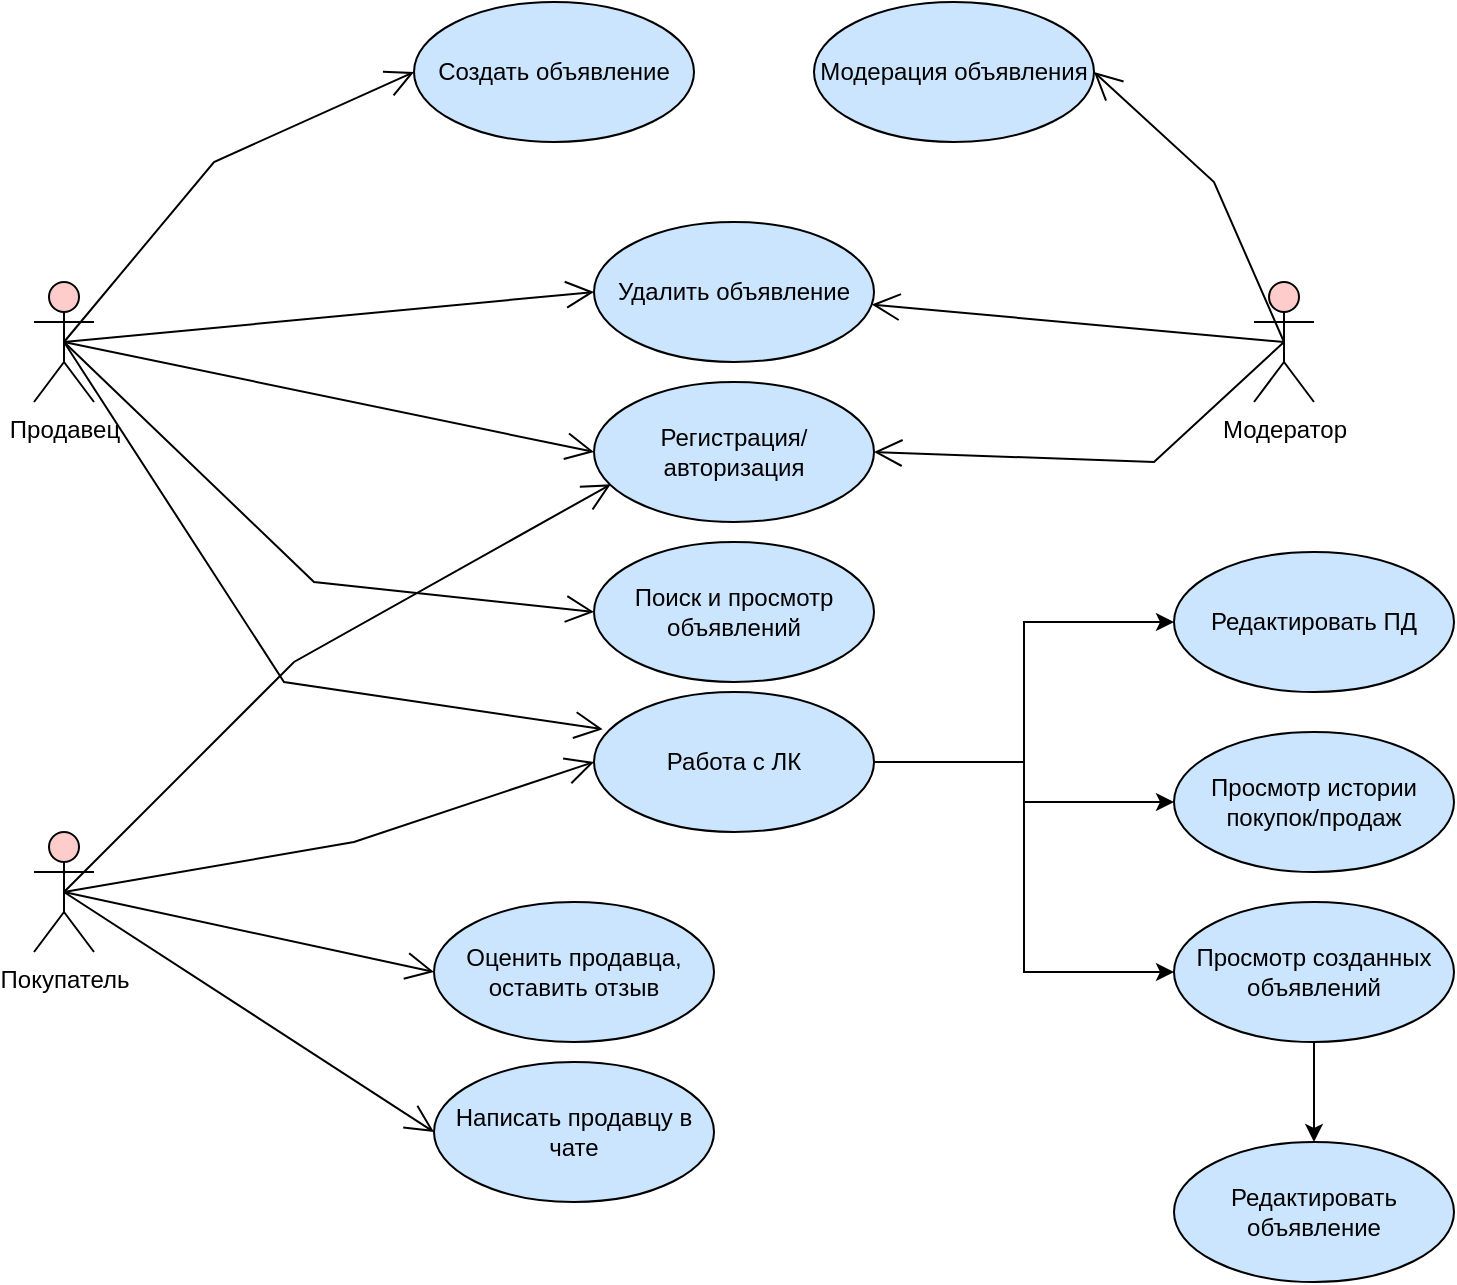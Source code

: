 <mxfile version="24.7.12">
  <diagram name="Страница — 1" id="XbhaRMvbgBUAfG1FVDC6">
    <mxGraphModel dx="1050" dy="522" grid="1" gridSize="10" guides="1" tooltips="1" connect="1" arrows="1" fold="1" page="1" pageScale="1" pageWidth="850" pageHeight="1100" math="0" shadow="0">
      <root>
        <mxCell id="0" />
        <mxCell id="1" parent="0" />
        <mxCell id="dU1Klx8uRn8quiLchciM-1" value="Продавец&lt;div&gt;&lt;br&gt;&lt;/div&gt;" style="shape=umlActor;verticalLabelPosition=bottom;verticalAlign=top;html=1;fillColor=#FFCCCC;" vertex="1" parent="1">
          <mxGeometry x="40" y="220" width="30" height="60" as="geometry" />
        </mxCell>
        <mxCell id="dU1Klx8uRn8quiLchciM-2" value="Поиск и просмотр объявлений" style="ellipse;whiteSpace=wrap;html=1;fillColor=#CCE5FF;" vertex="1" parent="1">
          <mxGeometry x="320" y="350" width="140" height="70" as="geometry" />
        </mxCell>
        <mxCell id="dU1Klx8uRn8quiLchciM-3" value="Регистрация/авторизация" style="ellipse;whiteSpace=wrap;html=1;fillColor=#CCE5FF;" vertex="1" parent="1">
          <mxGeometry x="320" y="270" width="140" height="70" as="geometry" />
        </mxCell>
        <mxCell id="dU1Klx8uRn8quiLchciM-4" value="Написать продавцу в чате" style="ellipse;whiteSpace=wrap;html=1;fillColor=#CCE5FF;" vertex="1" parent="1">
          <mxGeometry x="240" y="610" width="140" height="70" as="geometry" />
        </mxCell>
        <mxCell id="dU1Klx8uRn8quiLchciM-5" value="Оценить продавца, оставить отзыв" style="ellipse;whiteSpace=wrap;html=1;fillColor=#CCE5FF;" vertex="1" parent="1">
          <mxGeometry x="240" y="530" width="140" height="70" as="geometry" />
        </mxCell>
        <mxCell id="dU1Klx8uRn8quiLchciM-6" value="&lt;div&gt;Модератор&lt;/div&gt;" style="shape=umlActor;verticalLabelPosition=bottom;verticalAlign=top;html=1;fillColor=#FFCCCC;" vertex="1" parent="1">
          <mxGeometry x="650" y="220" width="30" height="60" as="geometry" />
        </mxCell>
        <mxCell id="dU1Klx8uRn8quiLchciM-7" value="" style="endArrow=open;endFill=1;endSize=12;html=1;rounded=0;exitX=0.5;exitY=0.5;exitDx=0;exitDy=0;exitPerimeter=0;entryX=0;entryY=0.5;entryDx=0;entryDy=0;" edge="1" parent="1" source="dU1Klx8uRn8quiLchciM-1" target="dU1Klx8uRn8quiLchciM-2">
          <mxGeometry width="160" relative="1" as="geometry">
            <mxPoint x="300" y="430" as="sourcePoint" />
            <mxPoint x="270" y="240" as="targetPoint" />
            <Array as="points">
              <mxPoint x="180" y="370" />
            </Array>
          </mxGeometry>
        </mxCell>
        <mxCell id="dU1Klx8uRn8quiLchciM-8" value="" style="endArrow=open;endFill=1;endSize=12;html=1;rounded=0;exitX=0.5;exitY=0.5;exitDx=0;exitDy=0;exitPerimeter=0;entryX=0;entryY=0.5;entryDx=0;entryDy=0;" edge="1" parent="1" source="dU1Klx8uRn8quiLchciM-19" target="dU1Klx8uRn8quiLchciM-5">
          <mxGeometry width="160" relative="1" as="geometry">
            <mxPoint x="60" y="339.5" as="sourcePoint" />
            <mxPoint x="260" y="339.5" as="targetPoint" />
          </mxGeometry>
        </mxCell>
        <mxCell id="dU1Klx8uRn8quiLchciM-9" value="" style="endArrow=open;endFill=1;endSize=12;html=1;rounded=0;exitX=0.5;exitY=0.5;exitDx=0;exitDy=0;exitPerimeter=0;entryX=0;entryY=0.5;entryDx=0;entryDy=0;" edge="1" parent="1" source="dU1Klx8uRn8quiLchciM-1" target="dU1Klx8uRn8quiLchciM-14">
          <mxGeometry width="160" relative="1" as="geometry">
            <mxPoint x="112" y="169.58" as="sourcePoint" />
            <mxPoint x="299.04" y="192.4" as="targetPoint" />
            <Array as="points">
              <mxPoint x="130" y="160" />
            </Array>
          </mxGeometry>
        </mxCell>
        <mxCell id="dU1Klx8uRn8quiLchciM-10" value="" style="endArrow=open;endFill=1;endSize=12;html=1;rounded=0;exitX=0.5;exitY=0.5;exitDx=0;exitDy=0;exitPerimeter=0;entryX=0;entryY=0.5;entryDx=0;entryDy=0;" edge="1" parent="1" source="dU1Klx8uRn8quiLchciM-1" target="dU1Klx8uRn8quiLchciM-3">
          <mxGeometry width="160" relative="1" as="geometry">
            <mxPoint x="100.0" y="107.58" as="sourcePoint" />
            <mxPoint x="310" y="350" as="targetPoint" />
          </mxGeometry>
        </mxCell>
        <mxCell id="dU1Klx8uRn8quiLchciM-11" value="" style="endArrow=open;endFill=1;endSize=12;html=1;rounded=0;exitX=0.5;exitY=0.5;exitDx=0;exitDy=0;exitPerimeter=0;entryX=0;entryY=0.5;entryDx=0;entryDy=0;" edge="1" parent="1" source="dU1Klx8uRn8quiLchciM-19" target="dU1Klx8uRn8quiLchciM-4">
          <mxGeometry width="160" relative="1" as="geometry">
            <mxPoint x="112" y="350" as="sourcePoint" />
            <mxPoint x="310" y="445.5" as="targetPoint" />
          </mxGeometry>
        </mxCell>
        <mxCell id="dU1Klx8uRn8quiLchciM-12" value="" style="endArrow=open;endFill=1;endSize=12;html=1;rounded=0;exitX=0.5;exitY=0.5;exitDx=0;exitDy=0;exitPerimeter=0;entryX=1;entryY=0.5;entryDx=0;entryDy=0;" edge="1" parent="1" source="dU1Klx8uRn8quiLchciM-6" target="dU1Klx8uRn8quiLchciM-17">
          <mxGeometry width="160" relative="1" as="geometry">
            <mxPoint x="490" y="285" as="sourcePoint" />
            <mxPoint x="550" y="210" as="targetPoint" />
            <Array as="points">
              <mxPoint x="630" y="170" />
            </Array>
          </mxGeometry>
        </mxCell>
        <mxCell id="dU1Klx8uRn8quiLchciM-13" value="" style="endArrow=open;endFill=1;endSize=12;html=1;rounded=0;exitX=0.5;exitY=0.5;exitDx=0;exitDy=0;exitPerimeter=0;" edge="1" parent="1" source="dU1Klx8uRn8quiLchciM-6" target="dU1Klx8uRn8quiLchciM-15">
          <mxGeometry width="160" relative="1" as="geometry">
            <mxPoint x="665" y="172.5" as="sourcePoint" />
            <mxPoint x="460" y="180" as="targetPoint" />
          </mxGeometry>
        </mxCell>
        <mxCell id="dU1Klx8uRn8quiLchciM-14" value="Создать объявление" style="ellipse;whiteSpace=wrap;html=1;fillColor=#CCE5FF;" vertex="1" parent="1">
          <mxGeometry x="230" y="80" width="140" height="70" as="geometry" />
        </mxCell>
        <mxCell id="dU1Klx8uRn8quiLchciM-15" value="Удалить объявление" style="ellipse;whiteSpace=wrap;html=1;fillColor=#CCE5FF;" vertex="1" parent="1">
          <mxGeometry x="320" y="190" width="140" height="70" as="geometry" />
        </mxCell>
        <mxCell id="dU1Klx8uRn8quiLchciM-16" value="" style="endArrow=open;endFill=1;endSize=12;html=1;rounded=0;exitX=0.5;exitY=0.5;exitDx=0;exitDy=0;exitPerimeter=0;entryX=0;entryY=0.5;entryDx=0;entryDy=0;" edge="1" parent="1" source="dU1Klx8uRn8quiLchciM-1" target="dU1Klx8uRn8quiLchciM-15">
          <mxGeometry width="160" relative="1" as="geometry">
            <mxPoint x="120" y="295" as="sourcePoint" />
            <mxPoint x="295" y="280" as="targetPoint" />
          </mxGeometry>
        </mxCell>
        <mxCell id="dU1Klx8uRn8quiLchciM-17" value="Модерация объявления" style="ellipse;whiteSpace=wrap;html=1;fillColor=#CCE5FF;" vertex="1" parent="1">
          <mxGeometry x="430" y="80" width="140" height="70" as="geometry" />
        </mxCell>
        <mxCell id="dU1Klx8uRn8quiLchciM-18" value="" style="endArrow=open;endFill=1;endSize=12;html=1;rounded=0;exitX=0.5;exitY=0.5;exitDx=0;exitDy=0;exitPerimeter=0;entryX=1;entryY=0.5;entryDx=0;entryDy=0;" edge="1" parent="1" source="dU1Klx8uRn8quiLchciM-6" target="dU1Klx8uRn8quiLchciM-3">
          <mxGeometry width="160" relative="1" as="geometry">
            <mxPoint x="665" y="250" as="sourcePoint" />
            <mxPoint x="436" y="293" as="targetPoint" />
            <Array as="points">
              <mxPoint x="600" y="310" />
            </Array>
          </mxGeometry>
        </mxCell>
        <mxCell id="dU1Klx8uRn8quiLchciM-19" value="Покупатель" style="shape=umlActor;verticalLabelPosition=bottom;verticalAlign=top;html=1;fillColor=#FFCCCC;" vertex="1" parent="1">
          <mxGeometry x="40" y="495" width="30" height="60" as="geometry" />
        </mxCell>
        <mxCell id="dU1Klx8uRn8quiLchciM-20" value="" style="endArrow=open;endFill=1;endSize=12;html=1;rounded=0;exitX=0.5;exitY=0.5;exitDx=0;exitDy=0;exitPerimeter=0;entryX=0.06;entryY=0.731;entryDx=0;entryDy=0;entryPerimeter=0;" edge="1" parent="1" source="dU1Klx8uRn8quiLchciM-19" target="dU1Klx8uRn8quiLchciM-3">
          <mxGeometry width="160" relative="1" as="geometry">
            <mxPoint x="65" y="337.5" as="sourcePoint" />
            <mxPoint x="250" y="392.5" as="targetPoint" />
            <Array as="points">
              <mxPoint x="170" y="410" />
            </Array>
          </mxGeometry>
        </mxCell>
        <mxCell id="dU1Klx8uRn8quiLchciM-21" value="" style="endArrow=open;endFill=1;endSize=12;html=1;rounded=0;exitX=0.5;exitY=0.5;exitDx=0;exitDy=0;exitPerimeter=0;entryX=0;entryY=0.5;entryDx=0;entryDy=0;" edge="1" parent="1" source="dU1Klx8uRn8quiLchciM-19" target="dU1Klx8uRn8quiLchciM-25">
          <mxGeometry width="160" relative="1" as="geometry">
            <mxPoint x="54.58" y="585" as="sourcePoint" />
            <mxPoint x="320.0" y="456.41" as="targetPoint" />
            <Array as="points">
              <mxPoint x="200" y="500" />
            </Array>
          </mxGeometry>
        </mxCell>
        <mxCell id="dU1Klx8uRn8quiLchciM-22" style="edgeStyle=orthogonalEdgeStyle;rounded=0;orthogonalLoop=1;jettySize=auto;html=1;entryX=0;entryY=0.5;entryDx=0;entryDy=0;" edge="1" parent="1" source="dU1Klx8uRn8quiLchciM-25" target="dU1Klx8uRn8quiLchciM-27">
          <mxGeometry relative="1" as="geometry" />
        </mxCell>
        <mxCell id="dU1Klx8uRn8quiLchciM-23" style="edgeStyle=orthogonalEdgeStyle;rounded=0;orthogonalLoop=1;jettySize=auto;html=1;" edge="1" parent="1" source="dU1Klx8uRn8quiLchciM-25" target="dU1Klx8uRn8quiLchciM-28">
          <mxGeometry relative="1" as="geometry" />
        </mxCell>
        <mxCell id="dU1Klx8uRn8quiLchciM-24" style="edgeStyle=orthogonalEdgeStyle;rounded=0;orthogonalLoop=1;jettySize=auto;html=1;" edge="1" parent="1" source="dU1Klx8uRn8quiLchciM-25" target="dU1Klx8uRn8quiLchciM-29">
          <mxGeometry relative="1" as="geometry" />
        </mxCell>
        <mxCell id="dU1Klx8uRn8quiLchciM-25" value="Работа с ЛК" style="ellipse;whiteSpace=wrap;html=1;fillColor=#CCE5FF;" vertex="1" parent="1">
          <mxGeometry x="320" y="425" width="140" height="70" as="geometry" />
        </mxCell>
        <mxCell id="dU1Klx8uRn8quiLchciM-26" style="edgeStyle=orthogonalEdgeStyle;rounded=0;orthogonalLoop=1;jettySize=auto;html=1;entryX=0.5;entryY=0;entryDx=0;entryDy=0;" edge="1" parent="1" source="dU1Klx8uRn8quiLchciM-27" target="dU1Klx8uRn8quiLchciM-31">
          <mxGeometry relative="1" as="geometry" />
        </mxCell>
        <mxCell id="dU1Klx8uRn8quiLchciM-27" value="Просмотр созданных объявлений" style="ellipse;whiteSpace=wrap;html=1;fillColor=#CCE5FF;" vertex="1" parent="1">
          <mxGeometry x="610" y="530" width="140" height="70" as="geometry" />
        </mxCell>
        <mxCell id="dU1Klx8uRn8quiLchciM-28" value="Просмотр истории покупок/продаж" style="ellipse;whiteSpace=wrap;html=1;fillColor=#CCE5FF;" vertex="1" parent="1">
          <mxGeometry x="610" y="445" width="140" height="70" as="geometry" />
        </mxCell>
        <mxCell id="dU1Klx8uRn8quiLchciM-29" value="Редактировать ПД" style="ellipse;whiteSpace=wrap;html=1;fillColor=#CCE5FF;" vertex="1" parent="1">
          <mxGeometry x="610" y="355" width="140" height="70" as="geometry" />
        </mxCell>
        <mxCell id="dU1Klx8uRn8quiLchciM-30" value="" style="endArrow=open;endFill=1;endSize=12;html=1;rounded=0;exitX=0.5;exitY=0.5;exitDx=0;exitDy=0;exitPerimeter=0;entryX=0.031;entryY=0.266;entryDx=0;entryDy=0;entryPerimeter=0;" edge="1" parent="1" source="dU1Klx8uRn8quiLchciM-1" target="dU1Klx8uRn8quiLchciM-25">
          <mxGeometry width="160" relative="1" as="geometry">
            <mxPoint x="40" y="300" as="sourcePoint" />
            <mxPoint x="305" y="435" as="targetPoint" />
            <Array as="points">
              <mxPoint x="165" y="420" />
            </Array>
          </mxGeometry>
        </mxCell>
        <mxCell id="dU1Klx8uRn8quiLchciM-31" value="Редактировать объявление" style="ellipse;whiteSpace=wrap;html=1;fillColor=#CCE5FF;" vertex="1" parent="1">
          <mxGeometry x="610" y="650" width="140" height="70" as="geometry" />
        </mxCell>
      </root>
    </mxGraphModel>
  </diagram>
</mxfile>
